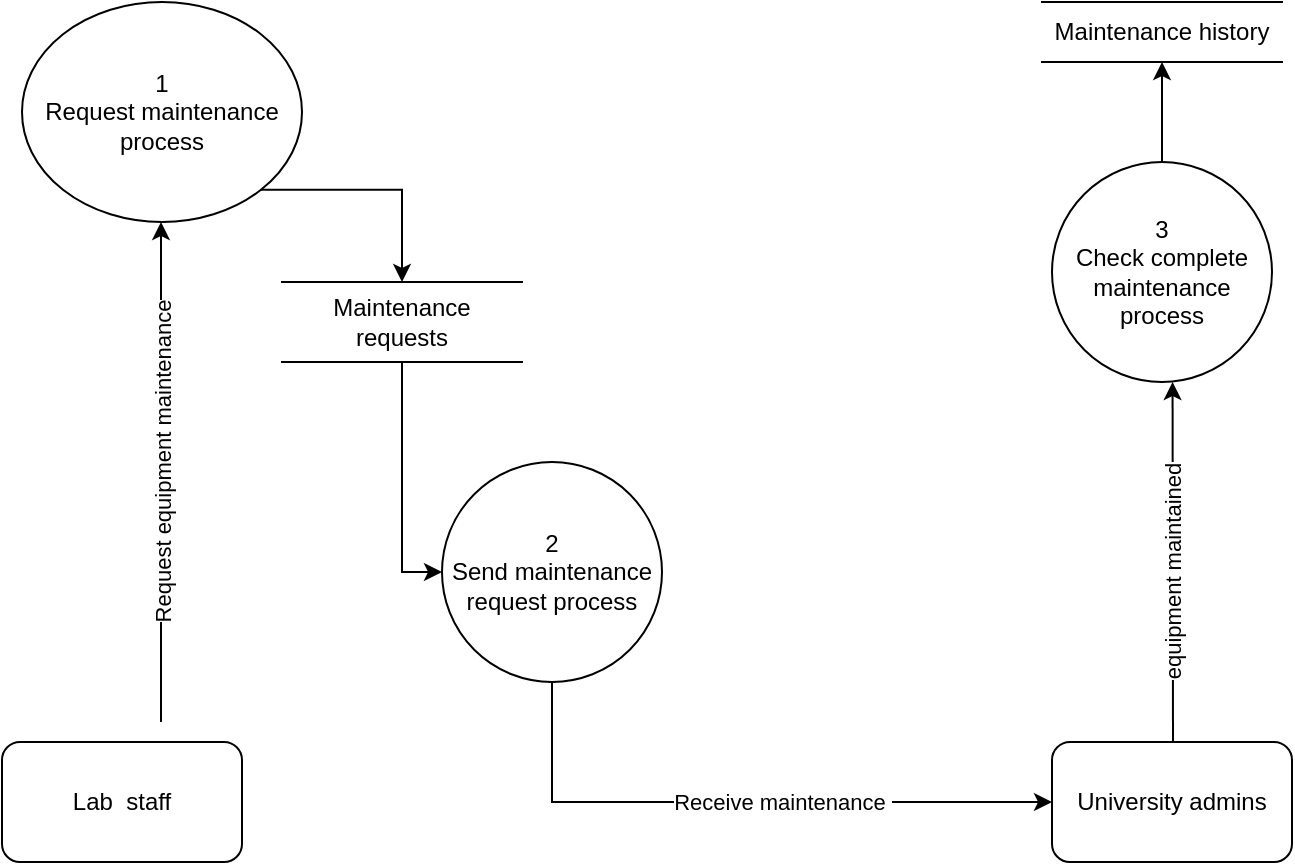 <mxfile version="22.1.11" type="device">
  <diagram name="Page-1" id="luprkxz4Sg0Ri3mIDj4t">
    <mxGraphModel dx="725" dy="1626" grid="1" gridSize="10" guides="1" tooltips="1" connect="1" arrows="1" fold="1" page="1" pageScale="1" pageWidth="850" pageHeight="1100" math="0" shadow="0">
      <root>
        <mxCell id="0" />
        <mxCell id="1" parent="0" />
        <mxCell id="Ta70fCUcpBiaC5LWqasB-2" style="edgeStyle=orthogonalEdgeStyle;rounded=0;orthogonalLoop=1;jettySize=auto;html=1;exitX=0.5;exitY=1;exitDx=0;exitDy=0;entryX=0;entryY=0.5;entryDx=0;entryDy=0;" parent="1" source="uxte9Tt47OVvxH6o0-YY-1" target="uxte9Tt47OVvxH6o0-YY-4" edge="1">
          <mxGeometry relative="1" as="geometry" />
        </mxCell>
        <mxCell id="Ta70fCUcpBiaC5LWqasB-3" value="Receive&amp;nbsp;maintenance&amp;nbsp;" style="edgeLabel;html=1;align=center;verticalAlign=middle;resizable=0;points=[];" parent="Ta70fCUcpBiaC5LWqasB-2" vertex="1" connectable="0">
          <mxGeometry x="-0.206" y="2" relative="1" as="geometry">
            <mxPoint x="52" y="2" as="offset" />
          </mxGeometry>
        </mxCell>
        <mxCell id="uxte9Tt47OVvxH6o0-YY-1" value="2&lt;br&gt;Send maintenance request process" style="ellipse;whiteSpace=wrap;html=1;" parent="1" vertex="1">
          <mxGeometry x="310" y="210" width="110" height="110" as="geometry" />
        </mxCell>
        <mxCell id="uxte9Tt47OVvxH6o0-YY-13" style="edgeStyle=orthogonalEdgeStyle;rounded=0;orthogonalLoop=1;jettySize=auto;html=1;exitX=1;exitY=1;exitDx=0;exitDy=0;entryX=0.5;entryY=0;entryDx=0;entryDy=0;" parent="1" source="uxte9Tt47OVvxH6o0-YY-2" target="uxte9Tt47OVvxH6o0-YY-11" edge="1">
          <mxGeometry relative="1" as="geometry">
            <Array as="points">
              <mxPoint x="290" y="74" />
            </Array>
          </mxGeometry>
        </mxCell>
        <mxCell id="uxte9Tt47OVvxH6o0-YY-2" value="1&lt;br&gt;Request maintenance process" style="ellipse;whiteSpace=wrap;html=1;" parent="1" vertex="1">
          <mxGeometry x="100" y="-20" width="140" height="110" as="geometry" />
        </mxCell>
        <mxCell id="uxte9Tt47OVvxH6o0-YY-17" style="edgeStyle=orthogonalEdgeStyle;rounded=0;orthogonalLoop=1;jettySize=auto;html=1;exitX=0.5;exitY=0;exitDx=0;exitDy=0;entryX=0.5;entryY=1;entryDx=0;entryDy=0;" parent="1" source="uxte9Tt47OVvxH6o0-YY-3" target="uxte9Tt47OVvxH6o0-YY-14" edge="1">
          <mxGeometry relative="1" as="geometry" />
        </mxCell>
        <mxCell id="uxte9Tt47OVvxH6o0-YY-3" value="3&lt;br&gt;Check complete maintenance process" style="ellipse;whiteSpace=wrap;html=1;" parent="1" vertex="1">
          <mxGeometry x="615" y="60" width="110" height="110" as="geometry" />
        </mxCell>
        <mxCell id="uxte9Tt47OVvxH6o0-YY-4" value="University admins" style="rounded=1;whiteSpace=wrap;html=1;" parent="1" vertex="1">
          <mxGeometry x="615" y="350" width="120" height="60" as="geometry" />
        </mxCell>
        <mxCell id="uxte9Tt47OVvxH6o0-YY-5" value="Lab&amp;nbsp; staff" style="rounded=1;whiteSpace=wrap;html=1;" parent="1" vertex="1">
          <mxGeometry x="90" y="350" width="120" height="60" as="geometry" />
        </mxCell>
        <mxCell id="uxte9Tt47OVvxH6o0-YY-10" value="" style="edgeStyle=none;orthogonalLoop=1;jettySize=auto;html=1;rounded=0;entryX=0.389;entryY=0;entryDx=0;entryDy=0;entryPerimeter=0;" parent="1" edge="1">
          <mxGeometry width="100" relative="1" as="geometry">
            <mxPoint x="169.5" y="340" as="sourcePoint" />
            <mxPoint x="169.5" y="90" as="targetPoint" />
            <Array as="points" />
          </mxGeometry>
        </mxCell>
        <mxCell id="uxte9Tt47OVvxH6o0-YY-12" style="edgeStyle=orthogonalEdgeStyle;rounded=0;orthogonalLoop=1;jettySize=auto;html=1;exitX=0.5;exitY=1;exitDx=0;exitDy=0;entryX=0;entryY=0.5;entryDx=0;entryDy=0;" parent="1" source="uxte9Tt47OVvxH6o0-YY-11" target="uxte9Tt47OVvxH6o0-YY-1" edge="1">
          <mxGeometry relative="1" as="geometry" />
        </mxCell>
        <mxCell id="uxte9Tt47OVvxH6o0-YY-11" value="Maintenance requests" style="shape=partialRectangle;whiteSpace=wrap;html=1;left=0;right=0;fillColor=none;" parent="1" vertex="1">
          <mxGeometry x="230" y="120" width="120" height="40" as="geometry" />
        </mxCell>
        <mxCell id="uxte9Tt47OVvxH6o0-YY-14" value="Maintenance history" style="shape=partialRectangle;whiteSpace=wrap;html=1;left=0;right=0;fillColor=none;" parent="1" vertex="1">
          <mxGeometry x="610" y="-20" width="120" height="30" as="geometry" />
        </mxCell>
        <mxCell id="uxte9Tt47OVvxH6o0-YY-18" style="edgeStyle=orthogonalEdgeStyle;rounded=0;orthogonalLoop=1;jettySize=auto;html=1;exitX=0.25;exitY=0;exitDx=0;exitDy=0;entryX=0.548;entryY=1;entryDx=0;entryDy=0;entryPerimeter=0;" parent="1" edge="1" target="uxte9Tt47OVvxH6o0-YY-3">
          <mxGeometry relative="1" as="geometry">
            <mxPoint x="675" y="170" as="targetPoint" />
            <Array as="points">
              <mxPoint x="675" y="350" />
              <mxPoint x="675" y="170" />
            </Array>
            <mxPoint x="675.5" y="349.77" as="sourcePoint" />
          </mxGeometry>
        </mxCell>
        <mxCell id="uxte9Tt47OVvxH6o0-YY-22" value="Request equipment maintenance" style="edgeLabel;html=1;align=center;verticalAlign=middle;resizable=0;points=[];rotation=-90;" parent="1" vertex="1" connectable="0">
          <mxGeometry x="169.997" y="209.997" as="geometry" />
        </mxCell>
        <mxCell id="uxte9Tt47OVvxH6o0-YY-26" value="equipment maintained" style="edgeLabel;html=1;align=center;verticalAlign=middle;resizable=0;points=[];rotation=-90;" parent="1" vertex="1" connectable="0">
          <mxGeometry x="674.997" y="264.997" as="geometry" />
        </mxCell>
      </root>
    </mxGraphModel>
  </diagram>
</mxfile>

